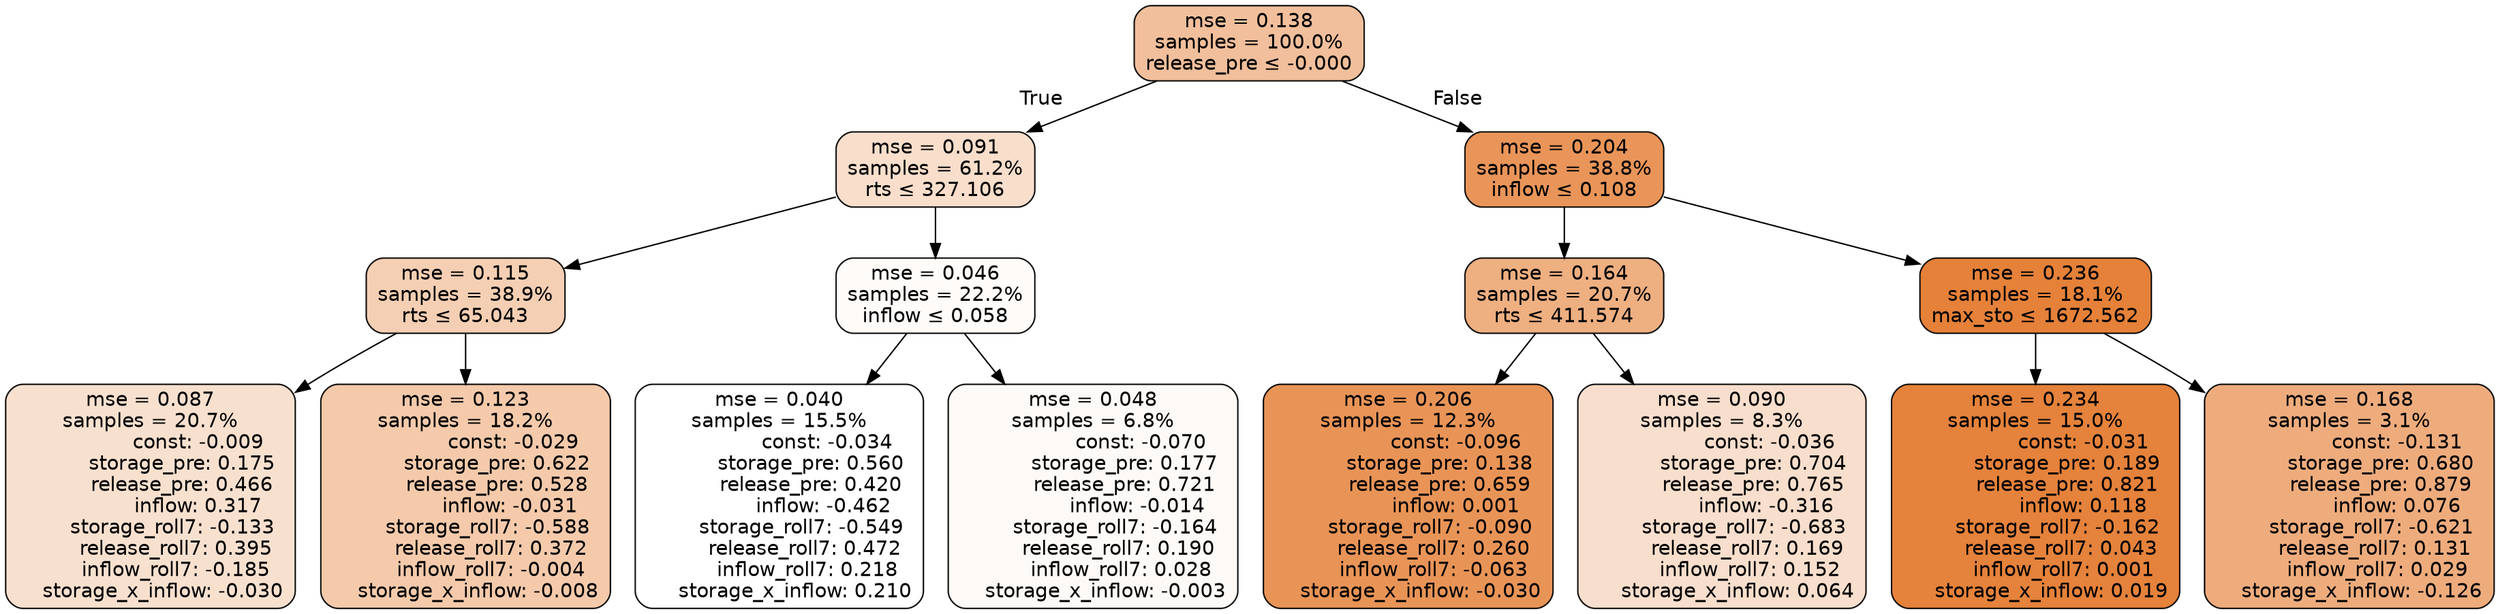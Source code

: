 digraph tree {
bgcolor="transparent"
node [shape=rectangle, style="filled, rounded", color="black", fontname=helvetica] ;
edge [fontname=helvetica] ;
	"0" [label="mse = 0.138
samples = 100.0%
release_pre &le; -0.000", fillcolor="#f1bf9b"]
	"1" [label="mse = 0.091
samples = 61.2%
rts &le; 327.106", fillcolor="#f8decb"]
	"2" [label="mse = 0.115
samples = 38.9%
rts &le; 65.043", fillcolor="#f5cfb3"]
	"3" [label="mse = 0.087
samples = 20.7%
               const: -0.009
          storage_pre: 0.175
          release_pre: 0.466
               inflow: 0.317
       storage_roll7: -0.133
        release_roll7: 0.395
        inflow_roll7: -0.185
    storage_x_inflow: -0.030", fillcolor="#f8e0cf"]
	"4" [label="mse = 0.123
samples = 18.2%
               const: -0.029
          storage_pre: 0.622
          release_pre: 0.528
              inflow: -0.031
       storage_roll7: -0.588
        release_roll7: 0.372
        inflow_roll7: -0.004
    storage_x_inflow: -0.008", fillcolor="#f4caab"]
	"5" [label="mse = 0.046
samples = 22.2%
inflow &le; 0.058", fillcolor="#fefbf9"]
	"6" [label="mse = 0.040
samples = 15.5%
               const: -0.034
          storage_pre: 0.560
          release_pre: 0.420
              inflow: -0.462
       storage_roll7: -0.549
        release_roll7: 0.472
         inflow_roll7: 0.218
     storage_x_inflow: 0.210", fillcolor="#ffffff"]
	"7" [label="mse = 0.048
samples = 6.8%
               const: -0.070
          storage_pre: 0.177
          release_pre: 0.721
              inflow: -0.014
       storage_roll7: -0.164
        release_roll7: 0.190
         inflow_roll7: 0.028
    storage_x_inflow: -0.003", fillcolor="#fdf9f6"]
	"8" [label="mse = 0.204
samples = 38.8%
inflow &le; 0.108", fillcolor="#e99559"]
	"9" [label="mse = 0.164
samples = 20.7%
rts &le; 411.574", fillcolor="#eeaf81"]
	"10" [label="mse = 0.206
samples = 12.3%
               const: -0.096
          storage_pre: 0.138
          release_pre: 0.659
               inflow: 0.001
       storage_roll7: -0.090
        release_roll7: 0.260
        inflow_roll7: -0.063
    storage_x_inflow: -0.030", fillcolor="#e99457"]
	"11" [label="mse = 0.090
samples = 8.3%
               const: -0.036
          storage_pre: 0.704
          release_pre: 0.765
              inflow: -0.316
       storage_roll7: -0.683
        release_roll7: 0.169
         inflow_roll7: 0.152
     storage_x_inflow: 0.064", fillcolor="#f8decc"]
	"12" [label="mse = 0.236
samples = 18.1%
max_sto &le; 1672.562", fillcolor="#e58139"]
	"13" [label="mse = 0.234
samples = 15.0%
               const: -0.031
          storage_pre: 0.189
          release_pre: 0.821
               inflow: 0.118
       storage_roll7: -0.162
        release_roll7: 0.043
         inflow_roll7: 0.001
     storage_x_inflow: 0.019", fillcolor="#e5823b"]
	"14" [label="mse = 0.168
samples = 3.1%
               const: -0.131
          storage_pre: 0.680
          release_pre: 0.879
               inflow: 0.076
       storage_roll7: -0.621
        release_roll7: 0.131
         inflow_roll7: 0.029
    storage_x_inflow: -0.126", fillcolor="#eeac7d"]

	"0" -> "1" [labeldistance=2.5, labelangle=45, headlabel="True"]
	"1" -> "2"
	"2" -> "3"
	"2" -> "4"
	"1" -> "5"
	"5" -> "6"
	"5" -> "7"
	"0" -> "8" [labeldistance=2.5, labelangle=-45, headlabel="False"]
	"8" -> "9"
	"9" -> "10"
	"9" -> "11"
	"8" -> "12"
	"12" -> "13"
	"12" -> "14"
}
